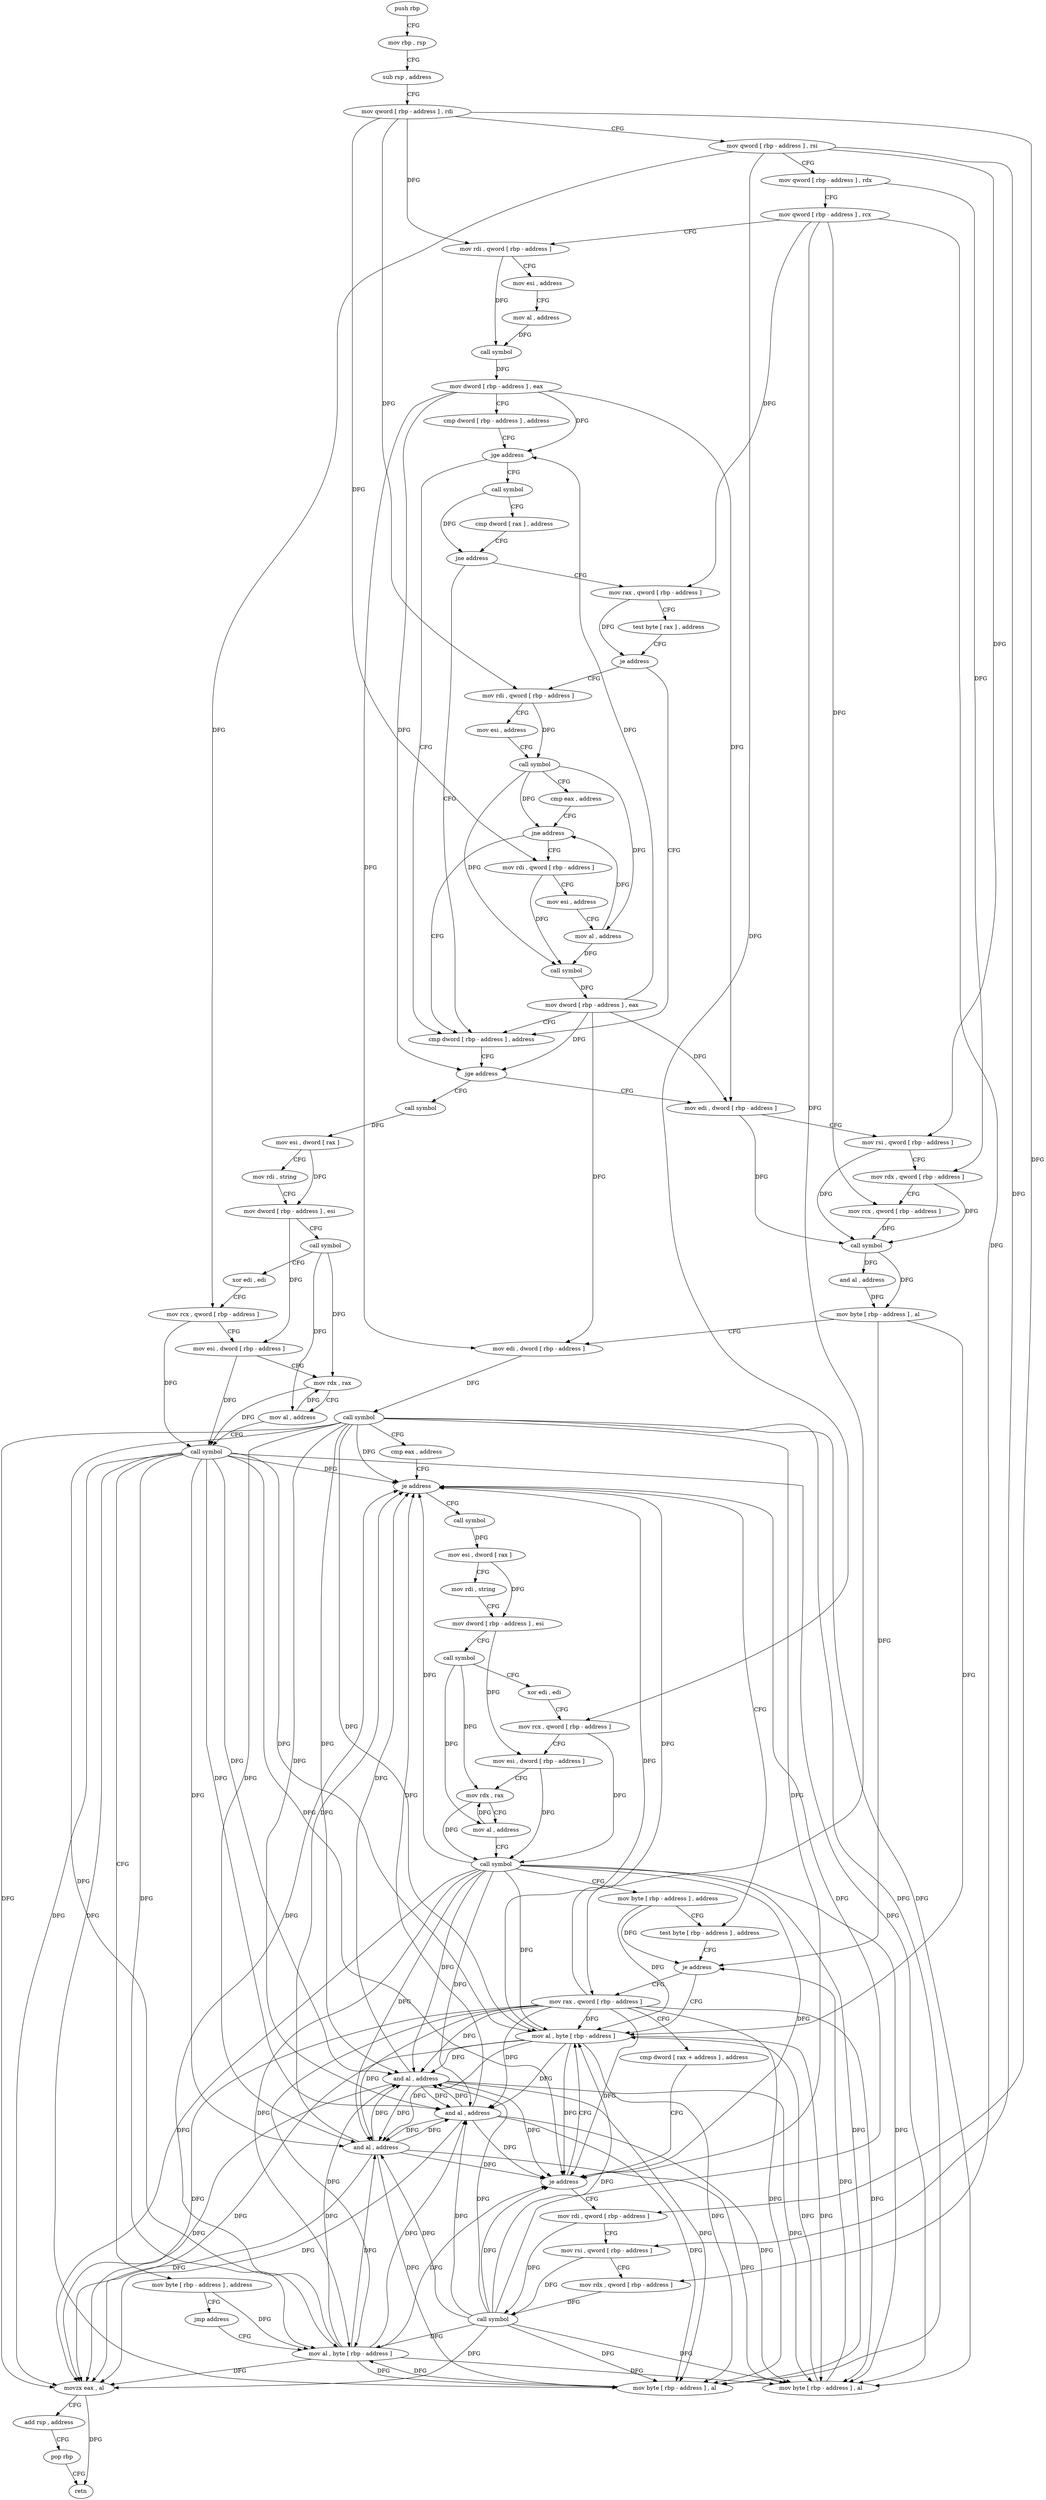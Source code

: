 digraph "func" {
"4204464" [label = "push rbp" ]
"4204465" [label = "mov rbp , rsp" ]
"4204468" [label = "sub rsp , address" ]
"4204472" [label = "mov qword [ rbp - address ] , rdi" ]
"4204476" [label = "mov qword [ rbp - address ] , rsi" ]
"4204480" [label = "mov qword [ rbp - address ] , rdx" ]
"4204484" [label = "mov qword [ rbp - address ] , rcx" ]
"4204488" [label = "mov rdi , qword [ rbp - address ]" ]
"4204492" [label = "mov esi , address" ]
"4204497" [label = "mov al , address" ]
"4204499" [label = "call symbol" ]
"4204504" [label = "mov dword [ rbp - address ] , eax" ]
"4204507" [label = "cmp dword [ rbp - address ] , address" ]
"4204511" [label = "jge address" ]
"4204586" [label = "cmp dword [ rbp - address ] , address" ]
"4204517" [label = "call symbol" ]
"4204590" [label = "jge address" ]
"4204649" [label = "mov edi , dword [ rbp - address ]" ]
"4204596" [label = "call symbol" ]
"4204522" [label = "cmp dword [ rax ] , address" ]
"4204525" [label = "jne address" ]
"4204531" [label = "mov rax , qword [ rbp - address ]" ]
"4204652" [label = "mov rsi , qword [ rbp - address ]" ]
"4204656" [label = "mov rdx , qword [ rbp - address ]" ]
"4204660" [label = "mov rcx , qword [ rbp - address ]" ]
"4204664" [label = "call symbol" ]
"4204669" [label = "and al , address" ]
"4204671" [label = "mov byte [ rbp - address ] , al" ]
"4204674" [label = "mov edi , dword [ rbp - address ]" ]
"4204677" [label = "call symbol" ]
"4204682" [label = "cmp eax , address" ]
"4204685" [label = "je address" ]
"4204739" [label = "test byte [ rbp - address ] , address" ]
"4204691" [label = "call symbol" ]
"4204601" [label = "mov esi , dword [ rax ]" ]
"4204603" [label = "mov rdi , string" ]
"4204613" [label = "mov dword [ rbp - address ] , esi" ]
"4204616" [label = "call symbol" ]
"4204621" [label = "xor edi , edi" ]
"4204623" [label = "mov rcx , qword [ rbp - address ]" ]
"4204627" [label = "mov esi , dword [ rbp - address ]" ]
"4204630" [label = "mov rdx , rax" ]
"4204633" [label = "mov al , address" ]
"4204635" [label = "call symbol" ]
"4204640" [label = "mov byte [ rbp - address ] , address" ]
"4204644" [label = "jmp address" ]
"4204793" [label = "mov al , byte [ rbp - address ]" ]
"4204535" [label = "test byte [ rax ] , address" ]
"4204538" [label = "je address" ]
"4204544" [label = "mov rdi , qword [ rbp - address ]" ]
"4204743" [label = "je address" ]
"4204785" [label = "mov al , byte [ rbp - address ]" ]
"4204749" [label = "mov rax , qword [ rbp - address ]" ]
"4204696" [label = "mov esi , dword [ rax ]" ]
"4204698" [label = "mov rdi , string" ]
"4204708" [label = "mov dword [ rbp - address ] , esi" ]
"4204711" [label = "call symbol" ]
"4204716" [label = "xor edi , edi" ]
"4204718" [label = "mov rcx , qword [ rbp - address ]" ]
"4204722" [label = "mov esi , dword [ rbp - address ]" ]
"4204725" [label = "mov rdx , rax" ]
"4204728" [label = "mov al , address" ]
"4204730" [label = "call symbol" ]
"4204735" [label = "mov byte [ rbp - address ] , address" ]
"4204796" [label = "and al , address" ]
"4204798" [label = "movzx eax , al" ]
"4204801" [label = "add rsp , address" ]
"4204805" [label = "pop rbp" ]
"4204806" [label = "retn" ]
"4204548" [label = "mov esi , address" ]
"4204553" [label = "call symbol" ]
"4204558" [label = "cmp eax , address" ]
"4204561" [label = "jne address" ]
"4204567" [label = "mov rdi , qword [ rbp - address ]" ]
"4204788" [label = "and al , address" ]
"4204790" [label = "mov byte [ rbp - address ] , al" ]
"4204753" [label = "cmp dword [ rax + address ] , address" ]
"4204757" [label = "je address" ]
"4204763" [label = "mov rdi , qword [ rbp - address ]" ]
"4204571" [label = "mov esi , address" ]
"4204576" [label = "mov al , address" ]
"4204578" [label = "call symbol" ]
"4204583" [label = "mov dword [ rbp - address ] , eax" ]
"4204767" [label = "mov rsi , qword [ rbp - address ]" ]
"4204771" [label = "mov rdx , qword [ rbp - address ]" ]
"4204775" [label = "call symbol" ]
"4204780" [label = "and al , address" ]
"4204782" [label = "mov byte [ rbp - address ] , al" ]
"4204464" -> "4204465" [ label = "CFG" ]
"4204465" -> "4204468" [ label = "CFG" ]
"4204468" -> "4204472" [ label = "CFG" ]
"4204472" -> "4204476" [ label = "CFG" ]
"4204472" -> "4204488" [ label = "DFG" ]
"4204472" -> "4204544" [ label = "DFG" ]
"4204472" -> "4204567" [ label = "DFG" ]
"4204472" -> "4204763" [ label = "DFG" ]
"4204476" -> "4204480" [ label = "CFG" ]
"4204476" -> "4204652" [ label = "DFG" ]
"4204476" -> "4204623" [ label = "DFG" ]
"4204476" -> "4204718" [ label = "DFG" ]
"4204476" -> "4204767" [ label = "DFG" ]
"4204480" -> "4204484" [ label = "CFG" ]
"4204480" -> "4204656" [ label = "DFG" ]
"4204484" -> "4204488" [ label = "CFG" ]
"4204484" -> "4204660" [ label = "DFG" ]
"4204484" -> "4204531" [ label = "DFG" ]
"4204484" -> "4204749" [ label = "DFG" ]
"4204484" -> "4204771" [ label = "DFG" ]
"4204488" -> "4204492" [ label = "CFG" ]
"4204488" -> "4204499" [ label = "DFG" ]
"4204492" -> "4204497" [ label = "CFG" ]
"4204497" -> "4204499" [ label = "DFG" ]
"4204499" -> "4204504" [ label = "DFG" ]
"4204504" -> "4204507" [ label = "CFG" ]
"4204504" -> "4204511" [ label = "DFG" ]
"4204504" -> "4204590" [ label = "DFG" ]
"4204504" -> "4204649" [ label = "DFG" ]
"4204504" -> "4204674" [ label = "DFG" ]
"4204507" -> "4204511" [ label = "CFG" ]
"4204511" -> "4204586" [ label = "CFG" ]
"4204511" -> "4204517" [ label = "CFG" ]
"4204586" -> "4204590" [ label = "CFG" ]
"4204517" -> "4204522" [ label = "CFG" ]
"4204517" -> "4204525" [ label = "DFG" ]
"4204590" -> "4204649" [ label = "CFG" ]
"4204590" -> "4204596" [ label = "CFG" ]
"4204649" -> "4204652" [ label = "CFG" ]
"4204649" -> "4204664" [ label = "DFG" ]
"4204596" -> "4204601" [ label = "DFG" ]
"4204522" -> "4204525" [ label = "CFG" ]
"4204525" -> "4204586" [ label = "CFG" ]
"4204525" -> "4204531" [ label = "CFG" ]
"4204531" -> "4204535" [ label = "CFG" ]
"4204531" -> "4204538" [ label = "DFG" ]
"4204652" -> "4204656" [ label = "CFG" ]
"4204652" -> "4204664" [ label = "DFG" ]
"4204656" -> "4204660" [ label = "CFG" ]
"4204656" -> "4204664" [ label = "DFG" ]
"4204660" -> "4204664" [ label = "DFG" ]
"4204664" -> "4204669" [ label = "DFG" ]
"4204664" -> "4204671" [ label = "DFG" ]
"4204669" -> "4204671" [ label = "DFG" ]
"4204671" -> "4204674" [ label = "CFG" ]
"4204671" -> "4204743" [ label = "DFG" ]
"4204671" -> "4204785" [ label = "DFG" ]
"4204674" -> "4204677" [ label = "DFG" ]
"4204677" -> "4204682" [ label = "CFG" ]
"4204677" -> "4204685" [ label = "DFG" ]
"4204677" -> "4204793" [ label = "DFG" ]
"4204677" -> "4204796" [ label = "DFG" ]
"4204677" -> "4204798" [ label = "DFG" ]
"4204677" -> "4204785" [ label = "DFG" ]
"4204677" -> "4204788" [ label = "DFG" ]
"4204677" -> "4204790" [ label = "DFG" ]
"4204677" -> "4204757" [ label = "DFG" ]
"4204677" -> "4204780" [ label = "DFG" ]
"4204677" -> "4204782" [ label = "DFG" ]
"4204682" -> "4204685" [ label = "CFG" ]
"4204685" -> "4204739" [ label = "CFG" ]
"4204685" -> "4204691" [ label = "CFG" ]
"4204739" -> "4204743" [ label = "CFG" ]
"4204691" -> "4204696" [ label = "DFG" ]
"4204601" -> "4204603" [ label = "CFG" ]
"4204601" -> "4204613" [ label = "DFG" ]
"4204603" -> "4204613" [ label = "CFG" ]
"4204613" -> "4204616" [ label = "CFG" ]
"4204613" -> "4204627" [ label = "DFG" ]
"4204616" -> "4204621" [ label = "CFG" ]
"4204616" -> "4204630" [ label = "DFG" ]
"4204616" -> "4204633" [ label = "DFG" ]
"4204621" -> "4204623" [ label = "CFG" ]
"4204623" -> "4204627" [ label = "CFG" ]
"4204623" -> "4204635" [ label = "DFG" ]
"4204627" -> "4204630" [ label = "CFG" ]
"4204627" -> "4204635" [ label = "DFG" ]
"4204630" -> "4204633" [ label = "CFG" ]
"4204630" -> "4204635" [ label = "DFG" ]
"4204633" -> "4204635" [ label = "CFG" ]
"4204633" -> "4204630" [ label = "DFG" ]
"4204635" -> "4204640" [ label = "CFG" ]
"4204635" -> "4204685" [ label = "DFG" ]
"4204635" -> "4204793" [ label = "DFG" ]
"4204635" -> "4204796" [ label = "DFG" ]
"4204635" -> "4204798" [ label = "DFG" ]
"4204635" -> "4204785" [ label = "DFG" ]
"4204635" -> "4204788" [ label = "DFG" ]
"4204635" -> "4204790" [ label = "DFG" ]
"4204635" -> "4204757" [ label = "DFG" ]
"4204635" -> "4204780" [ label = "DFG" ]
"4204635" -> "4204782" [ label = "DFG" ]
"4204640" -> "4204644" [ label = "CFG" ]
"4204640" -> "4204793" [ label = "DFG" ]
"4204644" -> "4204793" [ label = "CFG" ]
"4204793" -> "4204796" [ label = "DFG" ]
"4204793" -> "4204685" [ label = "DFG" ]
"4204793" -> "4204798" [ label = "DFG" ]
"4204793" -> "4204788" [ label = "DFG" ]
"4204793" -> "4204790" [ label = "DFG" ]
"4204793" -> "4204757" [ label = "DFG" ]
"4204793" -> "4204780" [ label = "DFG" ]
"4204793" -> "4204782" [ label = "DFG" ]
"4204535" -> "4204538" [ label = "CFG" ]
"4204538" -> "4204586" [ label = "CFG" ]
"4204538" -> "4204544" [ label = "CFG" ]
"4204544" -> "4204548" [ label = "CFG" ]
"4204544" -> "4204553" [ label = "DFG" ]
"4204743" -> "4204785" [ label = "CFG" ]
"4204743" -> "4204749" [ label = "CFG" ]
"4204785" -> "4204788" [ label = "DFG" ]
"4204785" -> "4204685" [ label = "DFG" ]
"4204785" -> "4204796" [ label = "DFG" ]
"4204785" -> "4204798" [ label = "DFG" ]
"4204785" -> "4204790" [ label = "DFG" ]
"4204785" -> "4204757" [ label = "DFG" ]
"4204785" -> "4204780" [ label = "DFG" ]
"4204785" -> "4204782" [ label = "DFG" ]
"4204749" -> "4204753" [ label = "CFG" ]
"4204749" -> "4204685" [ label = "DFG" ]
"4204749" -> "4204796" [ label = "DFG" ]
"4204749" -> "4204798" [ label = "DFG" ]
"4204749" -> "4204788" [ label = "DFG" ]
"4204749" -> "4204790" [ label = "DFG" ]
"4204749" -> "4204793" [ label = "DFG" ]
"4204749" -> "4204785" [ label = "DFG" ]
"4204749" -> "4204757" [ label = "DFG" ]
"4204749" -> "4204780" [ label = "DFG" ]
"4204749" -> "4204782" [ label = "DFG" ]
"4204696" -> "4204698" [ label = "CFG" ]
"4204696" -> "4204708" [ label = "DFG" ]
"4204698" -> "4204708" [ label = "CFG" ]
"4204708" -> "4204711" [ label = "CFG" ]
"4204708" -> "4204722" [ label = "DFG" ]
"4204711" -> "4204716" [ label = "CFG" ]
"4204711" -> "4204725" [ label = "DFG" ]
"4204711" -> "4204728" [ label = "DFG" ]
"4204716" -> "4204718" [ label = "CFG" ]
"4204718" -> "4204722" [ label = "CFG" ]
"4204718" -> "4204730" [ label = "DFG" ]
"4204722" -> "4204725" [ label = "CFG" ]
"4204722" -> "4204730" [ label = "DFG" ]
"4204725" -> "4204728" [ label = "CFG" ]
"4204725" -> "4204730" [ label = "DFG" ]
"4204728" -> "4204730" [ label = "CFG" ]
"4204728" -> "4204725" [ label = "DFG" ]
"4204730" -> "4204735" [ label = "CFG" ]
"4204730" -> "4204685" [ label = "DFG" ]
"4204730" -> "4204793" [ label = "DFG" ]
"4204730" -> "4204796" [ label = "DFG" ]
"4204730" -> "4204798" [ label = "DFG" ]
"4204730" -> "4204785" [ label = "DFG" ]
"4204730" -> "4204788" [ label = "DFG" ]
"4204730" -> "4204790" [ label = "DFG" ]
"4204730" -> "4204757" [ label = "DFG" ]
"4204730" -> "4204780" [ label = "DFG" ]
"4204730" -> "4204782" [ label = "DFG" ]
"4204735" -> "4204739" [ label = "CFG" ]
"4204735" -> "4204743" [ label = "DFG" ]
"4204735" -> "4204785" [ label = "DFG" ]
"4204796" -> "4204798" [ label = "DFG" ]
"4204796" -> "4204685" [ label = "DFG" ]
"4204796" -> "4204788" [ label = "DFG" ]
"4204796" -> "4204790" [ label = "DFG" ]
"4204796" -> "4204757" [ label = "DFG" ]
"4204796" -> "4204780" [ label = "DFG" ]
"4204796" -> "4204782" [ label = "DFG" ]
"4204798" -> "4204801" [ label = "CFG" ]
"4204798" -> "4204806" [ label = "DFG" ]
"4204801" -> "4204805" [ label = "CFG" ]
"4204805" -> "4204806" [ label = "CFG" ]
"4204548" -> "4204553" [ label = "CFG" ]
"4204553" -> "4204558" [ label = "CFG" ]
"4204553" -> "4204561" [ label = "DFG" ]
"4204553" -> "4204576" [ label = "DFG" ]
"4204553" -> "4204578" [ label = "DFG" ]
"4204558" -> "4204561" [ label = "CFG" ]
"4204561" -> "4204586" [ label = "CFG" ]
"4204561" -> "4204567" [ label = "CFG" ]
"4204567" -> "4204571" [ label = "CFG" ]
"4204567" -> "4204578" [ label = "DFG" ]
"4204788" -> "4204790" [ label = "DFG" ]
"4204788" -> "4204685" [ label = "DFG" ]
"4204788" -> "4204796" [ label = "DFG" ]
"4204788" -> "4204798" [ label = "DFG" ]
"4204788" -> "4204757" [ label = "DFG" ]
"4204788" -> "4204780" [ label = "DFG" ]
"4204788" -> "4204782" [ label = "DFG" ]
"4204790" -> "4204793" [ label = "DFG" ]
"4204753" -> "4204757" [ label = "CFG" ]
"4204757" -> "4204785" [ label = "CFG" ]
"4204757" -> "4204763" [ label = "CFG" ]
"4204763" -> "4204767" [ label = "CFG" ]
"4204763" -> "4204775" [ label = "DFG" ]
"4204571" -> "4204576" [ label = "CFG" ]
"4204576" -> "4204578" [ label = "DFG" ]
"4204576" -> "4204561" [ label = "DFG" ]
"4204578" -> "4204583" [ label = "DFG" ]
"4204583" -> "4204586" [ label = "CFG" ]
"4204583" -> "4204511" [ label = "DFG" ]
"4204583" -> "4204590" [ label = "DFG" ]
"4204583" -> "4204649" [ label = "DFG" ]
"4204583" -> "4204674" [ label = "DFG" ]
"4204767" -> "4204771" [ label = "CFG" ]
"4204767" -> "4204775" [ label = "DFG" ]
"4204771" -> "4204775" [ label = "DFG" ]
"4204775" -> "4204780" [ label = "DFG" ]
"4204775" -> "4204685" [ label = "DFG" ]
"4204775" -> "4204796" [ label = "DFG" ]
"4204775" -> "4204798" [ label = "DFG" ]
"4204775" -> "4204788" [ label = "DFG" ]
"4204775" -> "4204790" [ label = "DFG" ]
"4204775" -> "4204757" [ label = "DFG" ]
"4204775" -> "4204793" [ label = "DFG" ]
"4204775" -> "4204785" [ label = "DFG" ]
"4204775" -> "4204782" [ label = "DFG" ]
"4204780" -> "4204782" [ label = "DFG" ]
"4204780" -> "4204685" [ label = "DFG" ]
"4204780" -> "4204796" [ label = "DFG" ]
"4204780" -> "4204798" [ label = "DFG" ]
"4204780" -> "4204788" [ label = "DFG" ]
"4204780" -> "4204790" [ label = "DFG" ]
"4204780" -> "4204757" [ label = "DFG" ]
"4204782" -> "4204785" [ label = "DFG" ]
"4204782" -> "4204743" [ label = "DFG" ]
}
